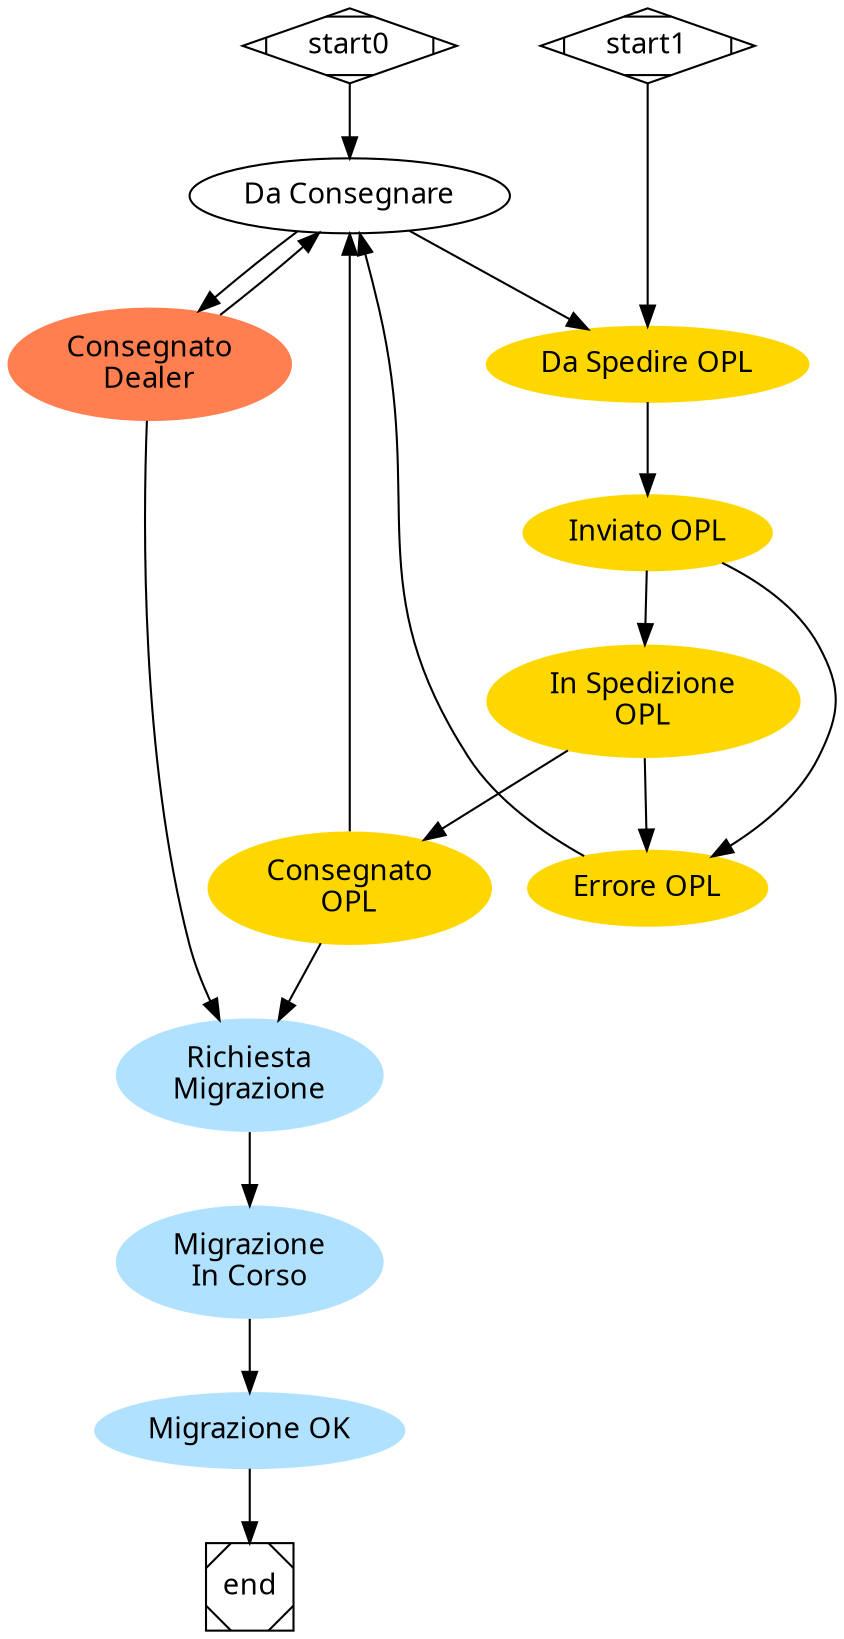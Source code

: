 digraph G {


  node [fontname = "Helvetica-Outline" ];

  start0 [shape=Mdiamond];
  start1 [shape=Mdiamond];
  end [shape=Msquare];

  init [label="Da Consegnare"];

  node [
		style = filled;
		color = gold1 ];

  da_sped [label="Da Spedire OPL"];
  inv_opl [label="Inviato OPL"];
  err_opl [label="Errore OPL"];
  sped_opl [label="In Spedizione\nOPL"];
  cons_opl [label="Consegnato\nOPL"];

  node [
		style = filled;
		color = coral ];

  cons_dealer [label="Consegnato\nDealer"];


  node [
		style = filled;
		color = lightskyblue1 ];

  rich_migr [label="Richiesta\nMigrazione"];
  migr_in_corso [label="Migrazione\nIn Corso"];
  migr_ok [label="Migrazione OK"];

  {rank=same; start0 start1;}

  start0 -> init;
  start1 -> da_sped;

  init -> {da_sped cons_dealer};

  da_sped -> inv_opl;
  inv_opl -> {sped_opl err_opl};
  sped_opl -> {cons_opl err_opl};
  cons_opl -> {init rich_migr};
  err_opl -> init;

  cons_dealer -> {init rich_migr};

  rich_migr -> migr_in_corso;
  migr_in_corso -> migr_ok;
  migr_ok -> end;
}
